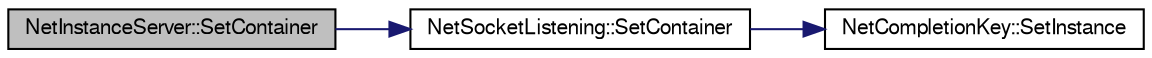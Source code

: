digraph G
{
  edge [fontname="FreeSans",fontsize="10",labelfontname="FreeSans",labelfontsize="10"];
  node [fontname="FreeSans",fontsize="10",shape=record];
  rankdir=LR;
  Node1 [label="NetInstanceServer::SetContainer",height=0.2,width=0.4,color="black", fillcolor="grey75", style="filled" fontcolor="black"];
  Node1 -> Node2 [color="midnightblue",fontsize="10",style="solid",fontname="FreeSans"];
  Node2 [label="NetSocketListening::SetContainer",height=0.2,width=0.4,color="black", fillcolor="white", style="filled",URL="$class_net_socket_listening.html#a63d50db861de0b054c89f600bfc87d1f"];
  Node2 -> Node3 [color="midnightblue",fontsize="10",style="solid",fontname="FreeSans"];
  Node3 [label="NetCompletionKey::SetInstance",height=0.2,width=0.4,color="black", fillcolor="white", style="filled",URL="$class_net_completion_key.html#a241120bcb7868051a3abb2ebb5731f53"];
}
